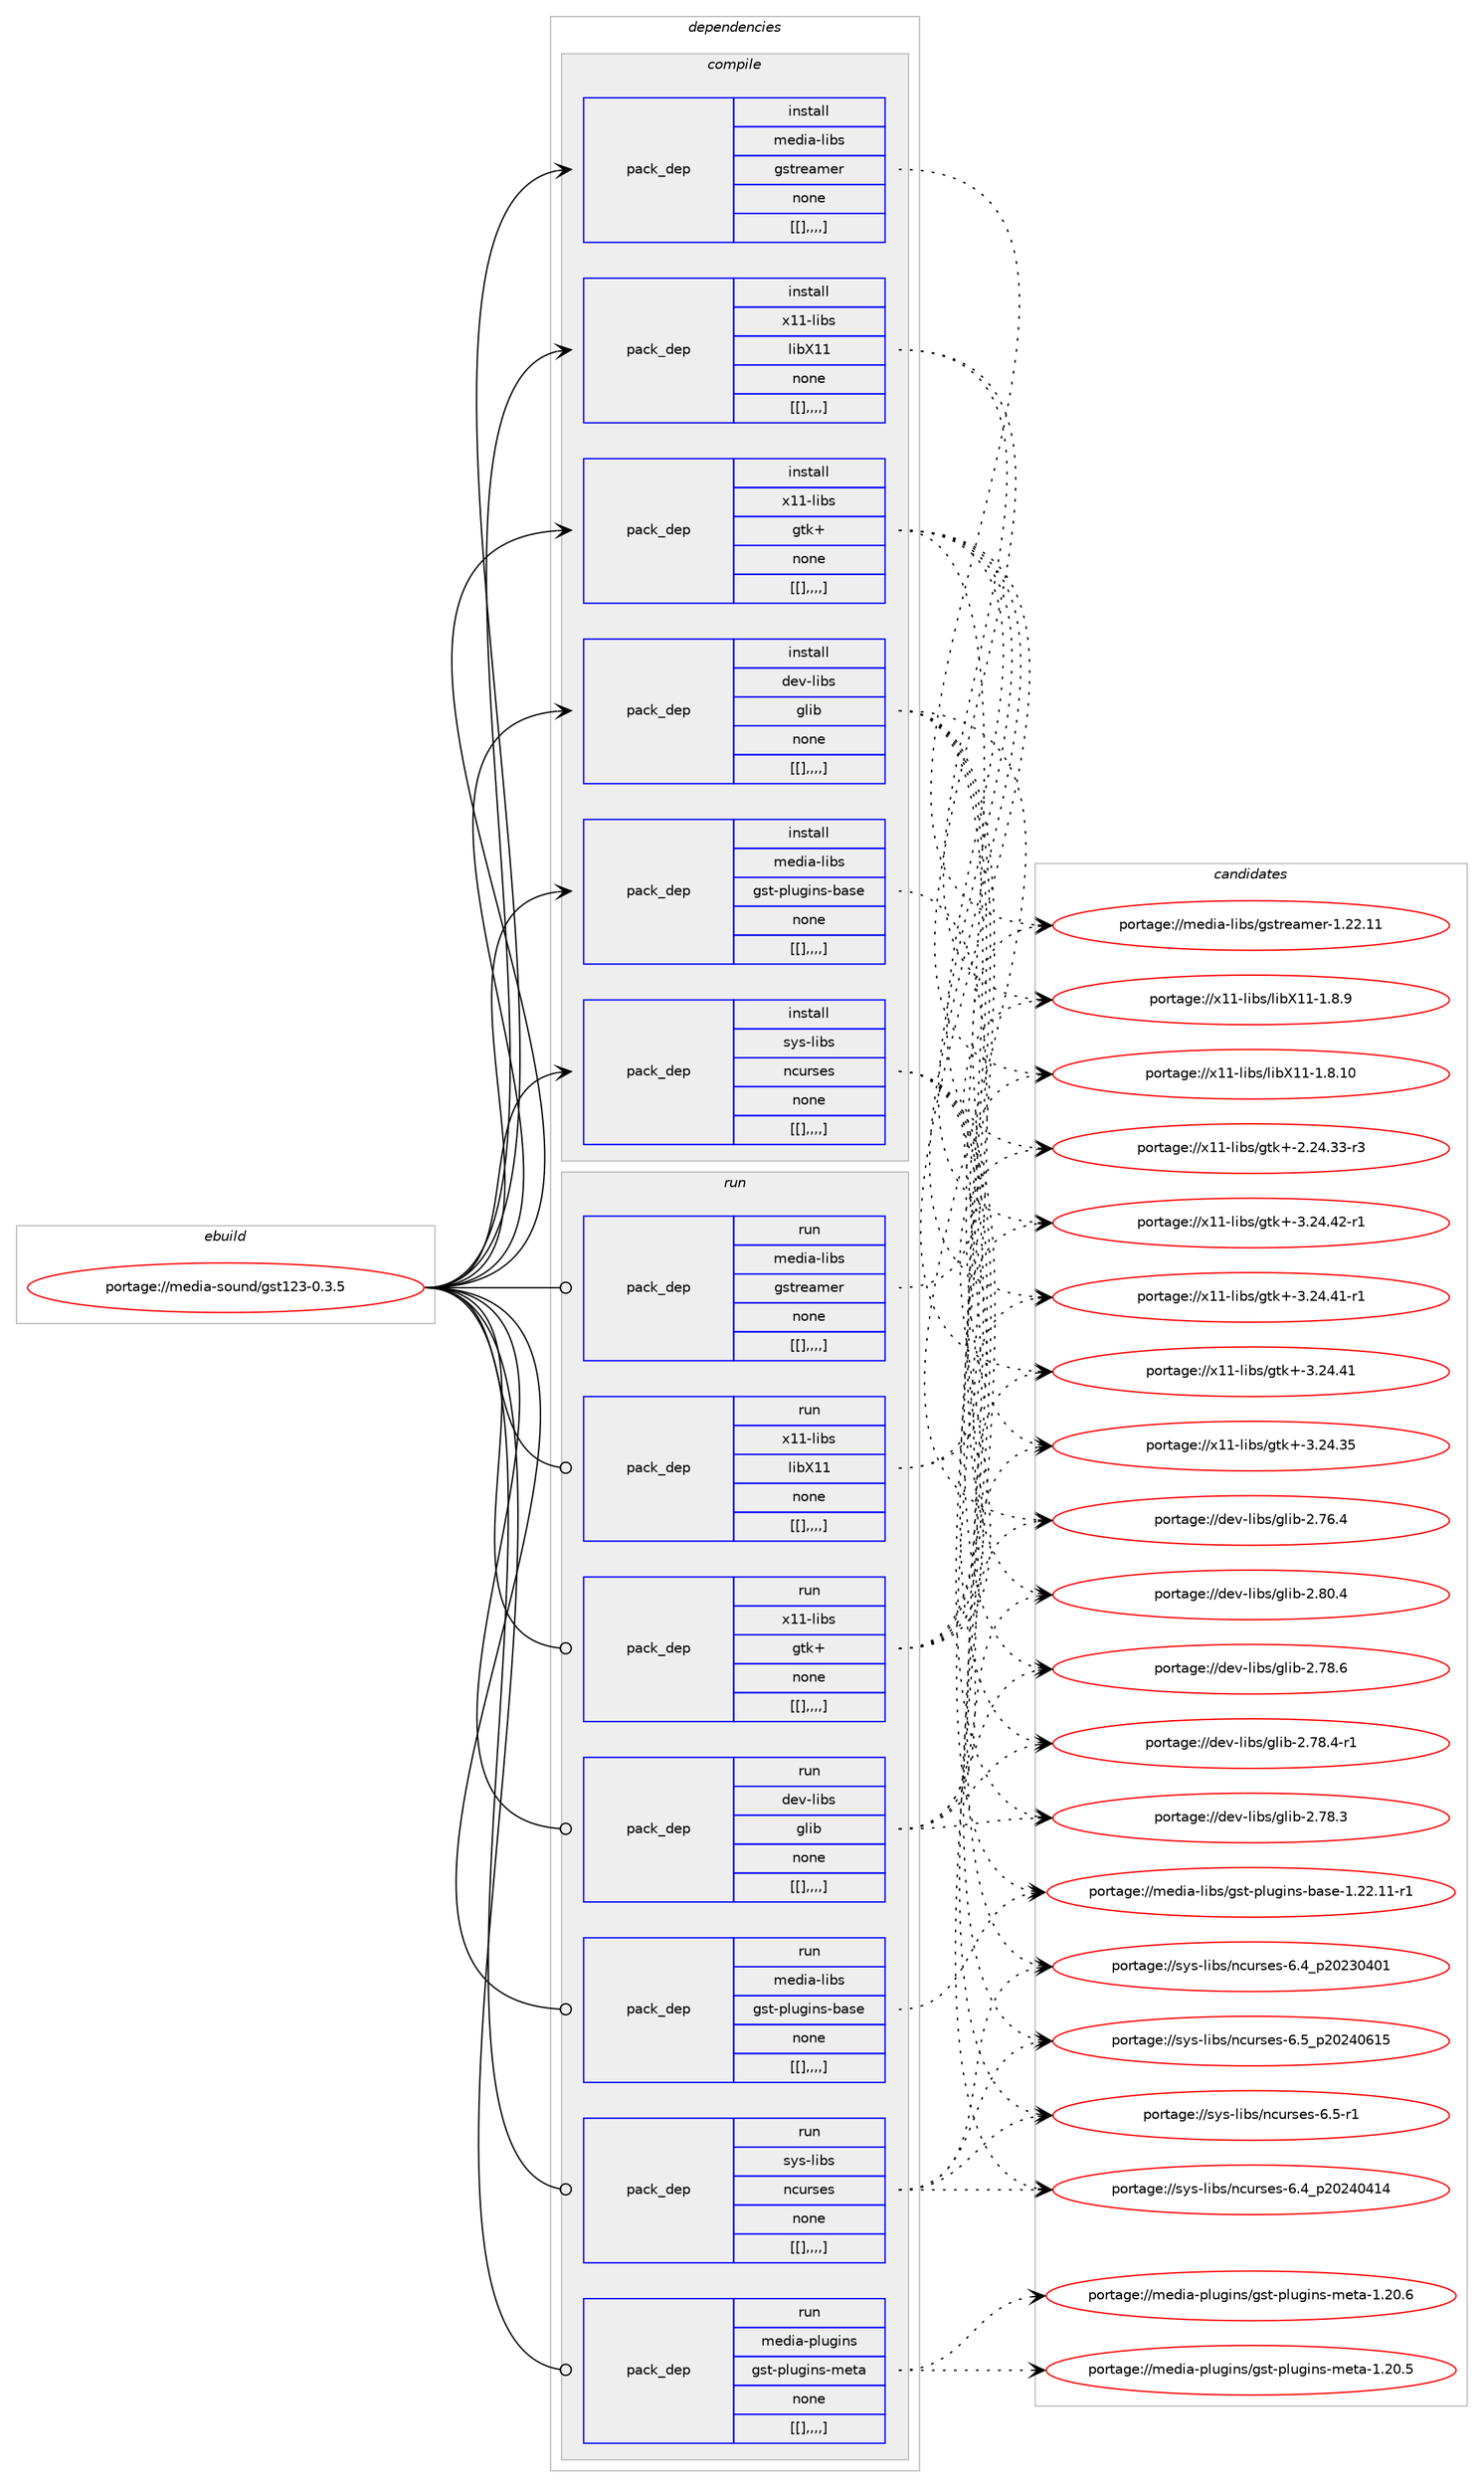 digraph prolog {

# *************
# Graph options
# *************

newrank=true;
concentrate=true;
compound=true;
graph [rankdir=LR,fontname=Helvetica,fontsize=10,ranksep=1.5];#, ranksep=2.5, nodesep=0.2];
edge  [arrowhead=vee];
node  [fontname=Helvetica,fontsize=10];

# **********
# The ebuild
# **********

subgraph cluster_leftcol {
color=gray;
label=<<i>ebuild</i>>;
id [label="portage://media-sound/gst123-0.3.5", color=red, width=4, href="../media-sound/gst123-0.3.5.svg"];
}

# ****************
# The dependencies
# ****************

subgraph cluster_midcol {
color=gray;
label=<<i>dependencies</i>>;
subgraph cluster_compile {
fillcolor="#eeeeee";
style=filled;
label=<<i>compile</i>>;
subgraph pack245718 {
dependency332006 [label=<<TABLE BORDER="0" CELLBORDER="1" CELLSPACING="0" CELLPADDING="4" WIDTH="220"><TR><TD ROWSPAN="6" CELLPADDING="30">pack_dep</TD></TR><TR><TD WIDTH="110">install</TD></TR><TR><TD>dev-libs</TD></TR><TR><TD>glib</TD></TR><TR><TD>none</TD></TR><TR><TD>[[],,,,]</TD></TR></TABLE>>, shape=none, color=blue];
}
id:e -> dependency332006:w [weight=20,style="solid",arrowhead="vee"];
subgraph pack245719 {
dependency332007 [label=<<TABLE BORDER="0" CELLBORDER="1" CELLSPACING="0" CELLPADDING="4" WIDTH="220"><TR><TD ROWSPAN="6" CELLPADDING="30">pack_dep</TD></TR><TR><TD WIDTH="110">install</TD></TR><TR><TD>media-libs</TD></TR><TR><TD>gst-plugins-base</TD></TR><TR><TD>none</TD></TR><TR><TD>[[],,,,]</TD></TR></TABLE>>, shape=none, color=blue];
}
id:e -> dependency332007:w [weight=20,style="solid",arrowhead="vee"];
subgraph pack245720 {
dependency332008 [label=<<TABLE BORDER="0" CELLBORDER="1" CELLSPACING="0" CELLPADDING="4" WIDTH="220"><TR><TD ROWSPAN="6" CELLPADDING="30">pack_dep</TD></TR><TR><TD WIDTH="110">install</TD></TR><TR><TD>media-libs</TD></TR><TR><TD>gstreamer</TD></TR><TR><TD>none</TD></TR><TR><TD>[[],,,,]</TD></TR></TABLE>>, shape=none, color=blue];
}
id:e -> dependency332008:w [weight=20,style="solid",arrowhead="vee"];
subgraph pack245721 {
dependency332009 [label=<<TABLE BORDER="0" CELLBORDER="1" CELLSPACING="0" CELLPADDING="4" WIDTH="220"><TR><TD ROWSPAN="6" CELLPADDING="30">pack_dep</TD></TR><TR><TD WIDTH="110">install</TD></TR><TR><TD>sys-libs</TD></TR><TR><TD>ncurses</TD></TR><TR><TD>none</TD></TR><TR><TD>[[],,,,]</TD></TR></TABLE>>, shape=none, color=blue];
}
id:e -> dependency332009:w [weight=20,style="solid",arrowhead="vee"];
subgraph pack245722 {
dependency332010 [label=<<TABLE BORDER="0" CELLBORDER="1" CELLSPACING="0" CELLPADDING="4" WIDTH="220"><TR><TD ROWSPAN="6" CELLPADDING="30">pack_dep</TD></TR><TR><TD WIDTH="110">install</TD></TR><TR><TD>x11-libs</TD></TR><TR><TD>gtk+</TD></TR><TR><TD>none</TD></TR><TR><TD>[[],,,,]</TD></TR></TABLE>>, shape=none, color=blue];
}
id:e -> dependency332010:w [weight=20,style="solid",arrowhead="vee"];
subgraph pack245723 {
dependency332011 [label=<<TABLE BORDER="0" CELLBORDER="1" CELLSPACING="0" CELLPADDING="4" WIDTH="220"><TR><TD ROWSPAN="6" CELLPADDING="30">pack_dep</TD></TR><TR><TD WIDTH="110">install</TD></TR><TR><TD>x11-libs</TD></TR><TR><TD>libX11</TD></TR><TR><TD>none</TD></TR><TR><TD>[[],,,,]</TD></TR></TABLE>>, shape=none, color=blue];
}
id:e -> dependency332011:w [weight=20,style="solid",arrowhead="vee"];
}
subgraph cluster_compileandrun {
fillcolor="#eeeeee";
style=filled;
label=<<i>compile and run</i>>;
}
subgraph cluster_run {
fillcolor="#eeeeee";
style=filled;
label=<<i>run</i>>;
subgraph pack245724 {
dependency332012 [label=<<TABLE BORDER="0" CELLBORDER="1" CELLSPACING="0" CELLPADDING="4" WIDTH="220"><TR><TD ROWSPAN="6" CELLPADDING="30">pack_dep</TD></TR><TR><TD WIDTH="110">run</TD></TR><TR><TD>dev-libs</TD></TR><TR><TD>glib</TD></TR><TR><TD>none</TD></TR><TR><TD>[[],,,,]</TD></TR></TABLE>>, shape=none, color=blue];
}
id:e -> dependency332012:w [weight=20,style="solid",arrowhead="odot"];
subgraph pack245725 {
dependency332013 [label=<<TABLE BORDER="0" CELLBORDER="1" CELLSPACING="0" CELLPADDING="4" WIDTH="220"><TR><TD ROWSPAN="6" CELLPADDING="30">pack_dep</TD></TR><TR><TD WIDTH="110">run</TD></TR><TR><TD>media-libs</TD></TR><TR><TD>gst-plugins-base</TD></TR><TR><TD>none</TD></TR><TR><TD>[[],,,,]</TD></TR></TABLE>>, shape=none, color=blue];
}
id:e -> dependency332013:w [weight=20,style="solid",arrowhead="odot"];
subgraph pack245726 {
dependency332014 [label=<<TABLE BORDER="0" CELLBORDER="1" CELLSPACING="0" CELLPADDING="4" WIDTH="220"><TR><TD ROWSPAN="6" CELLPADDING="30">pack_dep</TD></TR><TR><TD WIDTH="110">run</TD></TR><TR><TD>media-libs</TD></TR><TR><TD>gstreamer</TD></TR><TR><TD>none</TD></TR><TR><TD>[[],,,,]</TD></TR></TABLE>>, shape=none, color=blue];
}
id:e -> dependency332014:w [weight=20,style="solid",arrowhead="odot"];
subgraph pack245727 {
dependency332015 [label=<<TABLE BORDER="0" CELLBORDER="1" CELLSPACING="0" CELLPADDING="4" WIDTH="220"><TR><TD ROWSPAN="6" CELLPADDING="30">pack_dep</TD></TR><TR><TD WIDTH="110">run</TD></TR><TR><TD>media-plugins</TD></TR><TR><TD>gst-plugins-meta</TD></TR><TR><TD>none</TD></TR><TR><TD>[[],,,,]</TD></TR></TABLE>>, shape=none, color=blue];
}
id:e -> dependency332015:w [weight=20,style="solid",arrowhead="odot"];
subgraph pack245728 {
dependency332016 [label=<<TABLE BORDER="0" CELLBORDER="1" CELLSPACING="0" CELLPADDING="4" WIDTH="220"><TR><TD ROWSPAN="6" CELLPADDING="30">pack_dep</TD></TR><TR><TD WIDTH="110">run</TD></TR><TR><TD>sys-libs</TD></TR><TR><TD>ncurses</TD></TR><TR><TD>none</TD></TR><TR><TD>[[],,,,]</TD></TR></TABLE>>, shape=none, color=blue];
}
id:e -> dependency332016:w [weight=20,style="solid",arrowhead="odot"];
subgraph pack245729 {
dependency332017 [label=<<TABLE BORDER="0" CELLBORDER="1" CELLSPACING="0" CELLPADDING="4" WIDTH="220"><TR><TD ROWSPAN="6" CELLPADDING="30">pack_dep</TD></TR><TR><TD WIDTH="110">run</TD></TR><TR><TD>x11-libs</TD></TR><TR><TD>gtk+</TD></TR><TR><TD>none</TD></TR><TR><TD>[[],,,,]</TD></TR></TABLE>>, shape=none, color=blue];
}
id:e -> dependency332017:w [weight=20,style="solid",arrowhead="odot"];
subgraph pack245730 {
dependency332018 [label=<<TABLE BORDER="0" CELLBORDER="1" CELLSPACING="0" CELLPADDING="4" WIDTH="220"><TR><TD ROWSPAN="6" CELLPADDING="30">pack_dep</TD></TR><TR><TD WIDTH="110">run</TD></TR><TR><TD>x11-libs</TD></TR><TR><TD>libX11</TD></TR><TR><TD>none</TD></TR><TR><TD>[[],,,,]</TD></TR></TABLE>>, shape=none, color=blue];
}
id:e -> dependency332018:w [weight=20,style="solid",arrowhead="odot"];
}
}

# **************
# The candidates
# **************

subgraph cluster_choices {
rank=same;
color=gray;
label=<<i>candidates</i>>;

subgraph choice245718 {
color=black;
nodesep=1;
choice1001011184510810598115471031081059845504656484652 [label="portage://dev-libs/glib-2.80.4", color=red, width=4,href="../dev-libs/glib-2.80.4.svg"];
choice1001011184510810598115471031081059845504655564654 [label="portage://dev-libs/glib-2.78.6", color=red, width=4,href="../dev-libs/glib-2.78.6.svg"];
choice10010111845108105981154710310810598455046555646524511449 [label="portage://dev-libs/glib-2.78.4-r1", color=red, width=4,href="../dev-libs/glib-2.78.4-r1.svg"];
choice1001011184510810598115471031081059845504655564651 [label="portage://dev-libs/glib-2.78.3", color=red, width=4,href="../dev-libs/glib-2.78.3.svg"];
choice1001011184510810598115471031081059845504655544652 [label="portage://dev-libs/glib-2.76.4", color=red, width=4,href="../dev-libs/glib-2.76.4.svg"];
dependency332006:e -> choice1001011184510810598115471031081059845504656484652:w [style=dotted,weight="100"];
dependency332006:e -> choice1001011184510810598115471031081059845504655564654:w [style=dotted,weight="100"];
dependency332006:e -> choice10010111845108105981154710310810598455046555646524511449:w [style=dotted,weight="100"];
dependency332006:e -> choice1001011184510810598115471031081059845504655564651:w [style=dotted,weight="100"];
dependency332006:e -> choice1001011184510810598115471031081059845504655544652:w [style=dotted,weight="100"];
}
subgraph choice245719 {
color=black;
nodesep=1;
choice109101100105974510810598115471031151164511210811710310511011545989711510145494650504649494511449 [label="portage://media-libs/gst-plugins-base-1.22.11-r1", color=red, width=4,href="../media-libs/gst-plugins-base-1.22.11-r1.svg"];
dependency332007:e -> choice109101100105974510810598115471031151164511210811710310511011545989711510145494650504649494511449:w [style=dotted,weight="100"];
}
subgraph choice245720 {
color=black;
nodesep=1;
choice10910110010597451081059811547103115116114101971091011144549465050464949 [label="portage://media-libs/gstreamer-1.22.11", color=red, width=4,href="../media-libs/gstreamer-1.22.11.svg"];
dependency332008:e -> choice10910110010597451081059811547103115116114101971091011144549465050464949:w [style=dotted,weight="100"];
}
subgraph choice245721 {
color=black;
nodesep=1;
choice1151211154510810598115471109911711411510111545544653951125048505248544953 [label="portage://sys-libs/ncurses-6.5_p20240615", color=red, width=4,href="../sys-libs/ncurses-6.5_p20240615.svg"];
choice11512111545108105981154711099117114115101115455446534511449 [label="portage://sys-libs/ncurses-6.5-r1", color=red, width=4,href="../sys-libs/ncurses-6.5-r1.svg"];
choice1151211154510810598115471109911711411510111545544652951125048505248524952 [label="portage://sys-libs/ncurses-6.4_p20240414", color=red, width=4,href="../sys-libs/ncurses-6.4_p20240414.svg"];
choice1151211154510810598115471109911711411510111545544652951125048505148524849 [label="portage://sys-libs/ncurses-6.4_p20230401", color=red, width=4,href="../sys-libs/ncurses-6.4_p20230401.svg"];
dependency332009:e -> choice1151211154510810598115471109911711411510111545544653951125048505248544953:w [style=dotted,weight="100"];
dependency332009:e -> choice11512111545108105981154711099117114115101115455446534511449:w [style=dotted,weight="100"];
dependency332009:e -> choice1151211154510810598115471109911711411510111545544652951125048505248524952:w [style=dotted,weight="100"];
dependency332009:e -> choice1151211154510810598115471109911711411510111545544652951125048505148524849:w [style=dotted,weight="100"];
}
subgraph choice245722 {
color=black;
nodesep=1;
choice12049494510810598115471031161074345514650524652504511449 [label="portage://x11-libs/gtk+-3.24.42-r1", color=red, width=4,href="../x11-libs/gtk+-3.24.42-r1.svg"];
choice12049494510810598115471031161074345514650524652494511449 [label="portage://x11-libs/gtk+-3.24.41-r1", color=red, width=4,href="../x11-libs/gtk+-3.24.41-r1.svg"];
choice1204949451081059811547103116107434551465052465249 [label="portage://x11-libs/gtk+-3.24.41", color=red, width=4,href="../x11-libs/gtk+-3.24.41.svg"];
choice1204949451081059811547103116107434551465052465153 [label="portage://x11-libs/gtk+-3.24.35", color=red, width=4,href="../x11-libs/gtk+-3.24.35.svg"];
choice12049494510810598115471031161074345504650524651514511451 [label="portage://x11-libs/gtk+-2.24.33-r3", color=red, width=4,href="../x11-libs/gtk+-2.24.33-r3.svg"];
dependency332010:e -> choice12049494510810598115471031161074345514650524652504511449:w [style=dotted,weight="100"];
dependency332010:e -> choice12049494510810598115471031161074345514650524652494511449:w [style=dotted,weight="100"];
dependency332010:e -> choice1204949451081059811547103116107434551465052465249:w [style=dotted,weight="100"];
dependency332010:e -> choice1204949451081059811547103116107434551465052465153:w [style=dotted,weight="100"];
dependency332010:e -> choice12049494510810598115471031161074345504650524651514511451:w [style=dotted,weight="100"];
}
subgraph choice245723 {
color=black;
nodesep=1;
choice12049494510810598115471081059888494945494656464948 [label="portage://x11-libs/libX11-1.8.10", color=red, width=4,href="../x11-libs/libX11-1.8.10.svg"];
choice120494945108105981154710810598884949454946564657 [label="portage://x11-libs/libX11-1.8.9", color=red, width=4,href="../x11-libs/libX11-1.8.9.svg"];
dependency332011:e -> choice12049494510810598115471081059888494945494656464948:w [style=dotted,weight="100"];
dependency332011:e -> choice120494945108105981154710810598884949454946564657:w [style=dotted,weight="100"];
}
subgraph choice245724 {
color=black;
nodesep=1;
choice1001011184510810598115471031081059845504656484652 [label="portage://dev-libs/glib-2.80.4", color=red, width=4,href="../dev-libs/glib-2.80.4.svg"];
choice1001011184510810598115471031081059845504655564654 [label="portage://dev-libs/glib-2.78.6", color=red, width=4,href="../dev-libs/glib-2.78.6.svg"];
choice10010111845108105981154710310810598455046555646524511449 [label="portage://dev-libs/glib-2.78.4-r1", color=red, width=4,href="../dev-libs/glib-2.78.4-r1.svg"];
choice1001011184510810598115471031081059845504655564651 [label="portage://dev-libs/glib-2.78.3", color=red, width=4,href="../dev-libs/glib-2.78.3.svg"];
choice1001011184510810598115471031081059845504655544652 [label="portage://dev-libs/glib-2.76.4", color=red, width=4,href="../dev-libs/glib-2.76.4.svg"];
dependency332012:e -> choice1001011184510810598115471031081059845504656484652:w [style=dotted,weight="100"];
dependency332012:e -> choice1001011184510810598115471031081059845504655564654:w [style=dotted,weight="100"];
dependency332012:e -> choice10010111845108105981154710310810598455046555646524511449:w [style=dotted,weight="100"];
dependency332012:e -> choice1001011184510810598115471031081059845504655564651:w [style=dotted,weight="100"];
dependency332012:e -> choice1001011184510810598115471031081059845504655544652:w [style=dotted,weight="100"];
}
subgraph choice245725 {
color=black;
nodesep=1;
choice109101100105974510810598115471031151164511210811710310511011545989711510145494650504649494511449 [label="portage://media-libs/gst-plugins-base-1.22.11-r1", color=red, width=4,href="../media-libs/gst-plugins-base-1.22.11-r1.svg"];
dependency332013:e -> choice109101100105974510810598115471031151164511210811710310511011545989711510145494650504649494511449:w [style=dotted,weight="100"];
}
subgraph choice245726 {
color=black;
nodesep=1;
choice10910110010597451081059811547103115116114101971091011144549465050464949 [label="portage://media-libs/gstreamer-1.22.11", color=red, width=4,href="../media-libs/gstreamer-1.22.11.svg"];
dependency332014:e -> choice10910110010597451081059811547103115116114101971091011144549465050464949:w [style=dotted,weight="100"];
}
subgraph choice245727 {
color=black;
nodesep=1;
choice10910110010597451121081171031051101154710311511645112108117103105110115451091011169745494650484654 [label="portage://media-plugins/gst-plugins-meta-1.20.6", color=red, width=4,href="../media-plugins/gst-plugins-meta-1.20.6.svg"];
choice10910110010597451121081171031051101154710311511645112108117103105110115451091011169745494650484653 [label="portage://media-plugins/gst-plugins-meta-1.20.5", color=red, width=4,href="../media-plugins/gst-plugins-meta-1.20.5.svg"];
dependency332015:e -> choice10910110010597451121081171031051101154710311511645112108117103105110115451091011169745494650484654:w [style=dotted,weight="100"];
dependency332015:e -> choice10910110010597451121081171031051101154710311511645112108117103105110115451091011169745494650484653:w [style=dotted,weight="100"];
}
subgraph choice245728 {
color=black;
nodesep=1;
choice1151211154510810598115471109911711411510111545544653951125048505248544953 [label="portage://sys-libs/ncurses-6.5_p20240615", color=red, width=4,href="../sys-libs/ncurses-6.5_p20240615.svg"];
choice11512111545108105981154711099117114115101115455446534511449 [label="portage://sys-libs/ncurses-6.5-r1", color=red, width=4,href="../sys-libs/ncurses-6.5-r1.svg"];
choice1151211154510810598115471109911711411510111545544652951125048505248524952 [label="portage://sys-libs/ncurses-6.4_p20240414", color=red, width=4,href="../sys-libs/ncurses-6.4_p20240414.svg"];
choice1151211154510810598115471109911711411510111545544652951125048505148524849 [label="portage://sys-libs/ncurses-6.4_p20230401", color=red, width=4,href="../sys-libs/ncurses-6.4_p20230401.svg"];
dependency332016:e -> choice1151211154510810598115471109911711411510111545544653951125048505248544953:w [style=dotted,weight="100"];
dependency332016:e -> choice11512111545108105981154711099117114115101115455446534511449:w [style=dotted,weight="100"];
dependency332016:e -> choice1151211154510810598115471109911711411510111545544652951125048505248524952:w [style=dotted,weight="100"];
dependency332016:e -> choice1151211154510810598115471109911711411510111545544652951125048505148524849:w [style=dotted,weight="100"];
}
subgraph choice245729 {
color=black;
nodesep=1;
choice12049494510810598115471031161074345514650524652504511449 [label="portage://x11-libs/gtk+-3.24.42-r1", color=red, width=4,href="../x11-libs/gtk+-3.24.42-r1.svg"];
choice12049494510810598115471031161074345514650524652494511449 [label="portage://x11-libs/gtk+-3.24.41-r1", color=red, width=4,href="../x11-libs/gtk+-3.24.41-r1.svg"];
choice1204949451081059811547103116107434551465052465249 [label="portage://x11-libs/gtk+-3.24.41", color=red, width=4,href="../x11-libs/gtk+-3.24.41.svg"];
choice1204949451081059811547103116107434551465052465153 [label="portage://x11-libs/gtk+-3.24.35", color=red, width=4,href="../x11-libs/gtk+-3.24.35.svg"];
choice12049494510810598115471031161074345504650524651514511451 [label="portage://x11-libs/gtk+-2.24.33-r3", color=red, width=4,href="../x11-libs/gtk+-2.24.33-r3.svg"];
dependency332017:e -> choice12049494510810598115471031161074345514650524652504511449:w [style=dotted,weight="100"];
dependency332017:e -> choice12049494510810598115471031161074345514650524652494511449:w [style=dotted,weight="100"];
dependency332017:e -> choice1204949451081059811547103116107434551465052465249:w [style=dotted,weight="100"];
dependency332017:e -> choice1204949451081059811547103116107434551465052465153:w [style=dotted,weight="100"];
dependency332017:e -> choice12049494510810598115471031161074345504650524651514511451:w [style=dotted,weight="100"];
}
subgraph choice245730 {
color=black;
nodesep=1;
choice12049494510810598115471081059888494945494656464948 [label="portage://x11-libs/libX11-1.8.10", color=red, width=4,href="../x11-libs/libX11-1.8.10.svg"];
choice120494945108105981154710810598884949454946564657 [label="portage://x11-libs/libX11-1.8.9", color=red, width=4,href="../x11-libs/libX11-1.8.9.svg"];
dependency332018:e -> choice12049494510810598115471081059888494945494656464948:w [style=dotted,weight="100"];
dependency332018:e -> choice120494945108105981154710810598884949454946564657:w [style=dotted,weight="100"];
}
}

}
